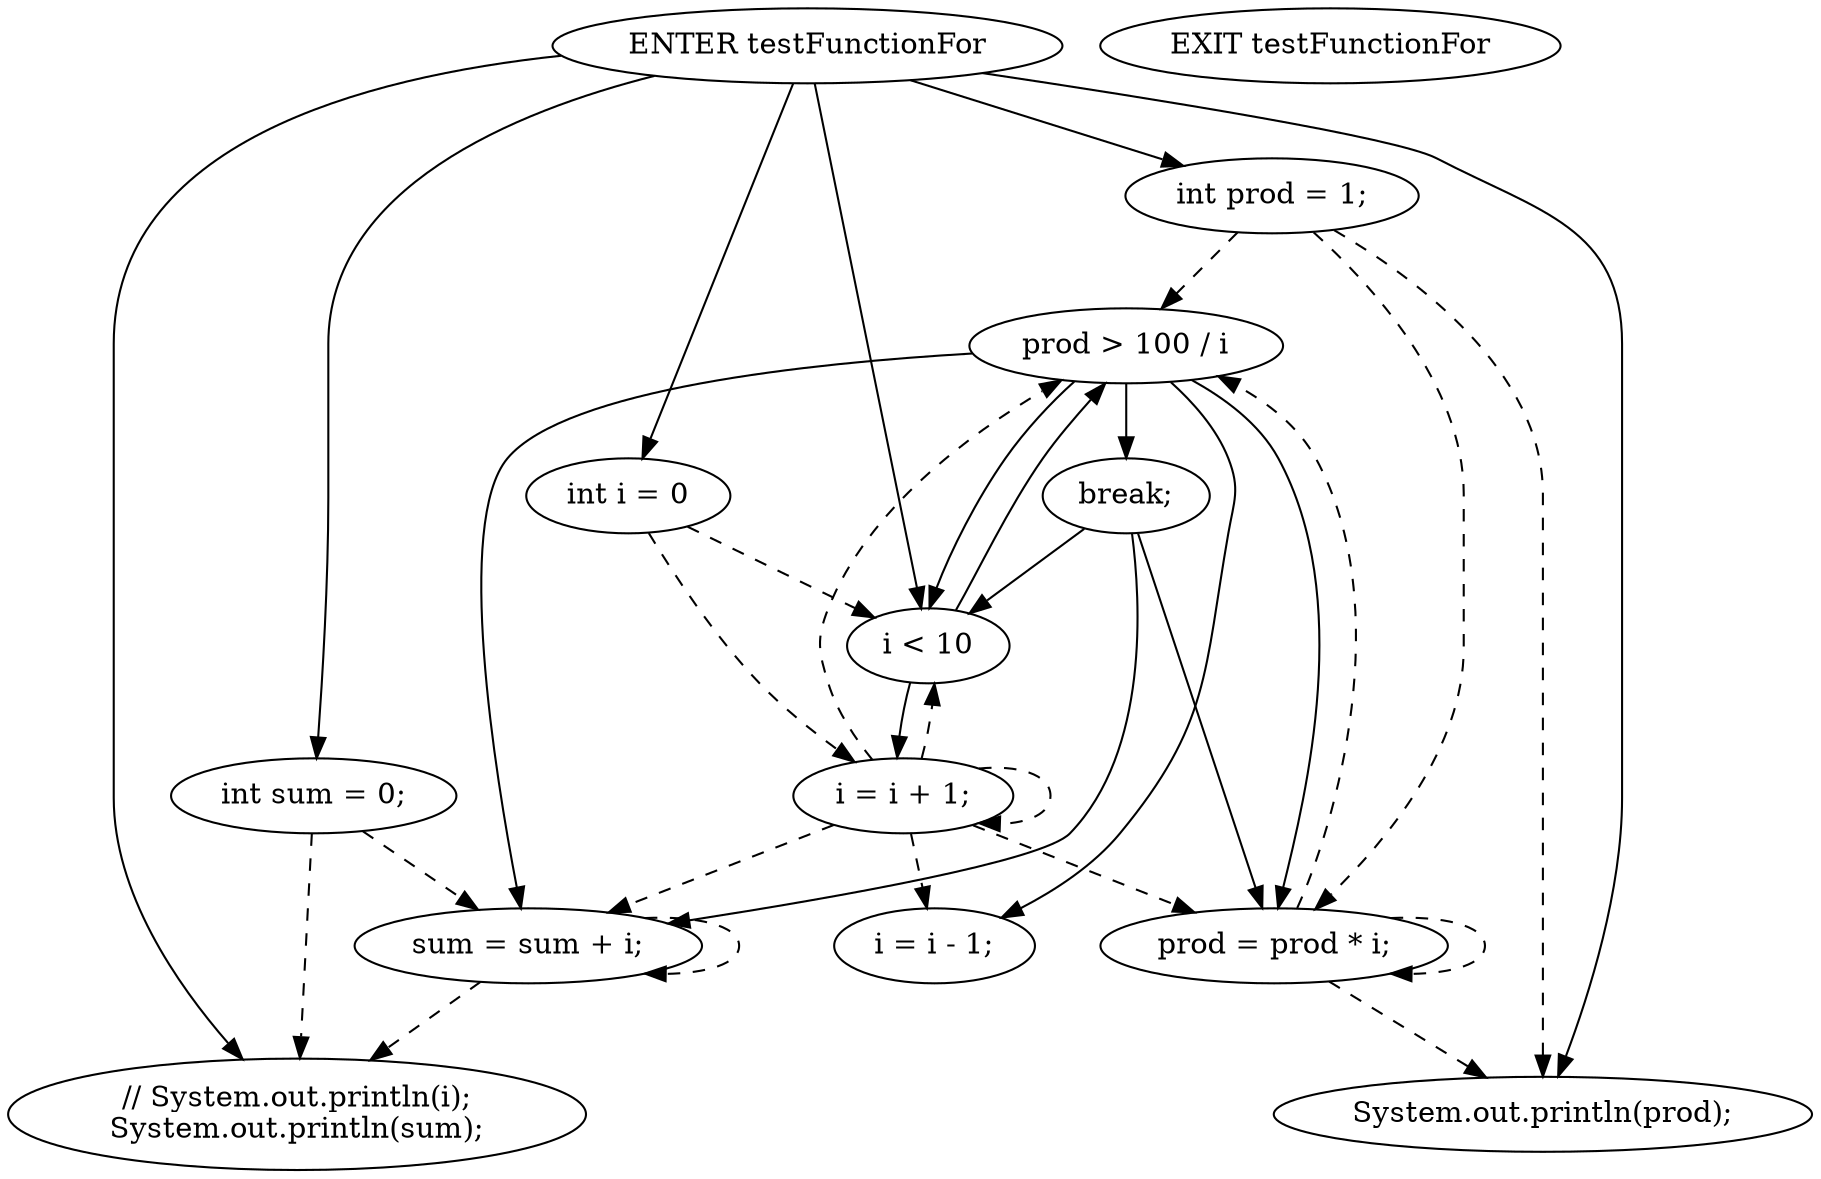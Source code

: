 strict digraph G {
  0 [ label="ENTER testFunctionFor" ];
  1 [ label="EXIT testFunctionFor" ];
  2 [ label="int sum = 0;" ];
  3 [ label="int prod = 1;" ];
  4 [ label="int i = 0" ];
  5 [ label="i < 10" ];
  6 [ label="i = i + 1;" ];
  7 [ label="prod > 100 / i" ];
  8 [ label="i = i - 1;" ];
  9 [ label="break;" ];
  10 [ label="sum = sum + i;" ];
  11 [ label="prod = prod * i;" ];
  12 [ label="// System.out.println(i);
System.out.println(sum);" ];
  13 [ label="System.out.println(prod);" ];
  0 -> 2 [ ];
  0 -> 3 [ ];
  0 -> 4 [ ];
  0 -> 5 [ ];
  0 -> 12 [ ];
  0 -> 13 [ ];
  5 -> 6 [ ];
  5 -> 7 [ ];
  7 -> 8 [ ];
  7 -> 9 [ ];
  9 -> 10 [ ];
  9 -> 11 [ ];
  9 -> 5 [ ];
  7 -> 10 [ ];
  7 -> 11 [ ];
  7 -> 5 [ ];
  4 -> 5 [ style="dashed" ];
  6 -> 5 [ style="dashed" ];
  4 -> 6 [ style="dashed" ];
  6 -> 6 [ style="dashed" ];
  6 -> 7 [ style="dashed" ];
  3 -> 7 [ style="dashed" ];
  11 -> 7 [ style="dashed" ];
  6 -> 8 [ style="dashed" ];
  6 -> 10 [ style="dashed" ];
  2 -> 10 [ style="dashed" ];
  10 -> 10 [ style="dashed" ];
  6 -> 11 [ style="dashed" ];
  3 -> 11 [ style="dashed" ];
  11 -> 11 [ style="dashed" ];
  2 -> 12 [ style="dashed" ];
  10 -> 12 [ style="dashed" ];
  3 -> 13 [ style="dashed" ];
  11 -> 13 [ style="dashed" ];
}
